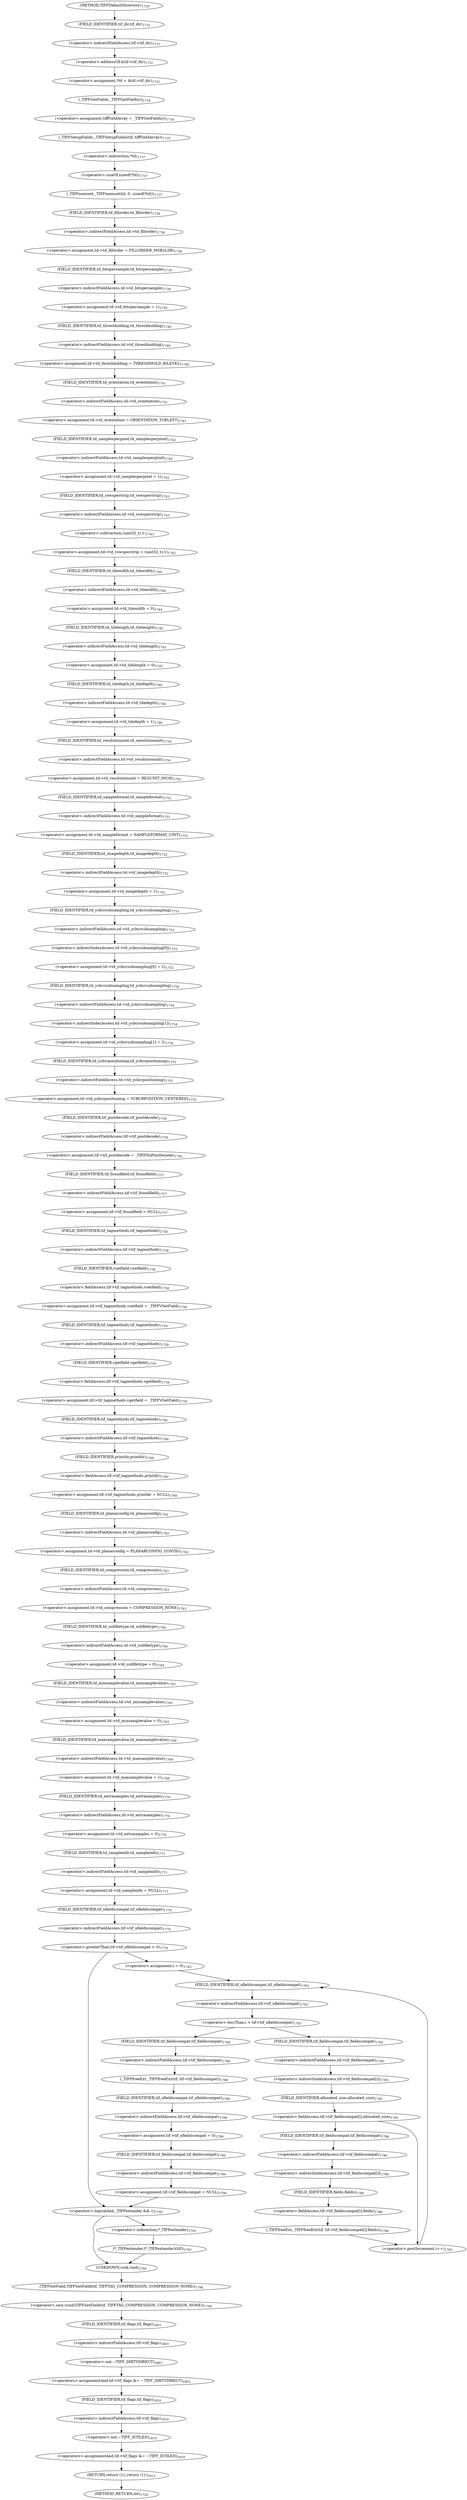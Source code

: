 digraph "TIFFDefaultDirectory" {  
"43731" [label = <(&lt;operator&gt;.assignment,*td = &amp;tif-&gt;tif_dir)<SUB>1731</SUB>> ]
"43738" [label = <(&lt;operator&gt;.assignment,tiffFieldArray = _TIFFGetFields())<SUB>1734</SUB>> ]
"43741" [label = <(_TIFFSetupFields,_TIFFSetupFields(tif, tiffFieldArray))<SUB>1735</SUB>> ]
"43744" [label = <(_TIFFmemset,_TIFFmemset(td, 0, sizeof(*td)))<SUB>1737</SUB>> ]
"43750" [label = <(&lt;operator&gt;.assignment,td-&gt;td_fillorder = FILLORDER_MSB2LSB)<SUB>1738</SUB>> ]
"43755" [label = <(&lt;operator&gt;.assignment,td-&gt;td_bitspersample = 1)<SUB>1739</SUB>> ]
"43760" [label = <(&lt;operator&gt;.assignment,td-&gt;td_threshholding = THRESHHOLD_BILEVEL)<SUB>1740</SUB>> ]
"43765" [label = <(&lt;operator&gt;.assignment,td-&gt;td_orientation = ORIENTATION_TOPLEFT)<SUB>1741</SUB>> ]
"43770" [label = <(&lt;operator&gt;.assignment,td-&gt;td_samplesperpixel = 1)<SUB>1742</SUB>> ]
"43775" [label = <(&lt;operator&gt;.assignment,td-&gt;td_rowsperstrip = (uint32_t)-1)<SUB>1743</SUB>> ]
"43782" [label = <(&lt;operator&gt;.assignment,td-&gt;td_tilewidth = 0)<SUB>1744</SUB>> ]
"43787" [label = <(&lt;operator&gt;.assignment,td-&gt;td_tilelength = 0)<SUB>1745</SUB>> ]
"43792" [label = <(&lt;operator&gt;.assignment,td-&gt;td_tiledepth = 1)<SUB>1746</SUB>> ]
"43797" [label = <(&lt;operator&gt;.assignment,td-&gt;td_resolutionunit = RESUNIT_INCH)<SUB>1750</SUB>> ]
"43802" [label = <(&lt;operator&gt;.assignment,td-&gt;td_sampleformat = SAMPLEFORMAT_UINT)<SUB>1751</SUB>> ]
"43807" [label = <(&lt;operator&gt;.assignment,td-&gt;td_imagedepth = 1)<SUB>1752</SUB>> ]
"43812" [label = <(&lt;operator&gt;.assignment,td-&gt;td_ycbcrsubsampling[0] = 2)<SUB>1753</SUB>> ]
"43819" [label = <(&lt;operator&gt;.assignment,td-&gt;td_ycbcrsubsampling[1] = 2)<SUB>1754</SUB>> ]
"43826" [label = <(&lt;operator&gt;.assignment,td-&gt;td_ycbcrpositioning = YCBCRPOSITION_CENTERED)<SUB>1755</SUB>> ]
"43831" [label = <(&lt;operator&gt;.assignment,tif-&gt;tif_postdecode = _TIFFNoPostDecode)<SUB>1756</SUB>> ]
"43836" [label = <(&lt;operator&gt;.assignment,tif-&gt;tif_foundfield = NULL)<SUB>1757</SUB>> ]
"43841" [label = <(&lt;operator&gt;.assignment,tif-&gt;tif_tagmethods.vsetfield = _TIFFVSetField)<SUB>1758</SUB>> ]
"43848" [label = <(&lt;operator&gt;.assignment,tif-&gt;tif_tagmethods.vgetfield = _TIFFVGetField)<SUB>1759</SUB>> ]
"43855" [label = <(&lt;operator&gt;.assignment,tif-&gt;tif_tagmethods.printdir = NULL)<SUB>1760</SUB>> ]
"43862" [label = <(&lt;operator&gt;.assignment,td-&gt;td_planarconfig = PLANARCONFIG_CONTIG)<SUB>1762</SUB>> ]
"43867" [label = <(&lt;operator&gt;.assignment,td-&gt;td_compression = COMPRESSION_NONE)<SUB>1763</SUB>> ]
"43872" [label = <(&lt;operator&gt;.assignment,td-&gt;td_subfiletype = 0)<SUB>1764</SUB>> ]
"43877" [label = <(&lt;operator&gt;.assignment,td-&gt;td_minsamplevalue = 0)<SUB>1765</SUB>> ]
"43882" [label = <(&lt;operator&gt;.assignment,td-&gt;td_maxsamplevalue = 1)<SUB>1769</SUB>> ]
"43887" [label = <(&lt;operator&gt;.assignment,td-&gt;td_extrasamples = 0)<SUB>1770</SUB>> ]
"43892" [label = <(&lt;operator&gt;.assignment,td-&gt;td_sampleinfo = NULL)<SUB>1771</SUB>> ]
"43960" [label = <(&lt;operator&gt;.cast,(void)TIFFSetField(tif, TIFFTAG_COMPRESSION, COMPRESSION_NONE))<SUB>1794</SUB>> ]
"43966" [label = <(&lt;operators&gt;.assignmentAnd,tif-&gt;tif_flags &amp;= ~TIFF_DIRTYDIRECT)<SUB>1803</SUB>> ]
"43972" [label = <(&lt;operators&gt;.assignmentAnd,tif-&gt;tif_flags &amp;= ~TIFF_ISTILED)<SUB>1810</SUB>> ]
"43978" [label = <(RETURN,return (1);,return (1);)<SUB>1812</SUB>> ]
"43733" [label = <(&lt;operator&gt;.addressOf,&amp;tif-&gt;tif_dir)<SUB>1731</SUB>> ]
"43740" [label = <(_TIFFGetFields,_TIFFGetFields())<SUB>1734</SUB>> ]
"43747" [label = <(&lt;operator&gt;.sizeOf,sizeof(*td))<SUB>1737</SUB>> ]
"43751" [label = <(&lt;operator&gt;.indirectFieldAccess,td-&gt;td_fillorder)<SUB>1738</SUB>> ]
"43756" [label = <(&lt;operator&gt;.indirectFieldAccess,td-&gt;td_bitspersample)<SUB>1739</SUB>> ]
"43761" [label = <(&lt;operator&gt;.indirectFieldAccess,td-&gt;td_threshholding)<SUB>1740</SUB>> ]
"43766" [label = <(&lt;operator&gt;.indirectFieldAccess,td-&gt;td_orientation)<SUB>1741</SUB>> ]
"43771" [label = <(&lt;operator&gt;.indirectFieldAccess,td-&gt;td_samplesperpixel)<SUB>1742</SUB>> ]
"43776" [label = <(&lt;operator&gt;.indirectFieldAccess,td-&gt;td_rowsperstrip)<SUB>1743</SUB>> ]
"43779" [label = <(&lt;operator&gt;.subtraction,(uint32_t)-1)<SUB>1743</SUB>> ]
"43783" [label = <(&lt;operator&gt;.indirectFieldAccess,td-&gt;td_tilewidth)<SUB>1744</SUB>> ]
"43788" [label = <(&lt;operator&gt;.indirectFieldAccess,td-&gt;td_tilelength)<SUB>1745</SUB>> ]
"43793" [label = <(&lt;operator&gt;.indirectFieldAccess,td-&gt;td_tiledepth)<SUB>1746</SUB>> ]
"43798" [label = <(&lt;operator&gt;.indirectFieldAccess,td-&gt;td_resolutionunit)<SUB>1750</SUB>> ]
"43803" [label = <(&lt;operator&gt;.indirectFieldAccess,td-&gt;td_sampleformat)<SUB>1751</SUB>> ]
"43808" [label = <(&lt;operator&gt;.indirectFieldAccess,td-&gt;td_imagedepth)<SUB>1752</SUB>> ]
"43813" [label = <(&lt;operator&gt;.indirectIndexAccess,td-&gt;td_ycbcrsubsampling[0])<SUB>1753</SUB>> ]
"43820" [label = <(&lt;operator&gt;.indirectIndexAccess,td-&gt;td_ycbcrsubsampling[1])<SUB>1754</SUB>> ]
"43827" [label = <(&lt;operator&gt;.indirectFieldAccess,td-&gt;td_ycbcrpositioning)<SUB>1755</SUB>> ]
"43832" [label = <(&lt;operator&gt;.indirectFieldAccess,tif-&gt;tif_postdecode)<SUB>1756</SUB>> ]
"43837" [label = <(&lt;operator&gt;.indirectFieldAccess,tif-&gt;tif_foundfield)<SUB>1757</SUB>> ]
"43842" [label = <(&lt;operator&gt;.fieldAccess,tif-&gt;tif_tagmethods.vsetfield)<SUB>1758</SUB>> ]
"43849" [label = <(&lt;operator&gt;.fieldAccess,tif-&gt;tif_tagmethods.vgetfield)<SUB>1759</SUB>> ]
"43856" [label = <(&lt;operator&gt;.fieldAccess,tif-&gt;tif_tagmethods.printdir)<SUB>1760</SUB>> ]
"43863" [label = <(&lt;operator&gt;.indirectFieldAccess,td-&gt;td_planarconfig)<SUB>1762</SUB>> ]
"43868" [label = <(&lt;operator&gt;.indirectFieldAccess,td-&gt;td_compression)<SUB>1763</SUB>> ]
"43873" [label = <(&lt;operator&gt;.indirectFieldAccess,td-&gt;td_subfiletype)<SUB>1764</SUB>> ]
"43878" [label = <(&lt;operator&gt;.indirectFieldAccess,td-&gt;td_minsamplevalue)<SUB>1765</SUB>> ]
"43883" [label = <(&lt;operator&gt;.indirectFieldAccess,td-&gt;td_maxsamplevalue)<SUB>1769</SUB>> ]
"43888" [label = <(&lt;operator&gt;.indirectFieldAccess,td-&gt;td_extrasamples)<SUB>1770</SUB>> ]
"43893" [label = <(&lt;operator&gt;.indirectFieldAccess,td-&gt;td_sampleinfo)<SUB>1771</SUB>> ]
"43898" [label = <(&lt;operator&gt;.greaterThan,tif-&gt;tif_nfieldscompat &gt; 0)<SUB>1779</SUB>> ]
"43952" [label = <(&lt;operator&gt;.logicalAnd,_TIFFextender &amp;&amp; 1)<SUB>1792</SUB>> ]
"43961" [label = <(UNKNOWN,void,void)<SUB>1794</SUB>> ]
"43962" [label = <(TIFFSetField,TIFFSetField(tif, TIFFTAG_COMPRESSION, COMPRESSION_NONE))<SUB>1794</SUB>> ]
"43967" [label = <(&lt;operator&gt;.indirectFieldAccess,tif-&gt;tif_flags)<SUB>1803</SUB>> ]
"43970" [label = <(&lt;operator&gt;.not,~TIFF_DIRTYDIRECT)<SUB>1803</SUB>> ]
"43973" [label = <(&lt;operator&gt;.indirectFieldAccess,tif-&gt;tif_flags)<SUB>1810</SUB>> ]
"43976" [label = <(&lt;operator&gt;.not,~TIFF_ISTILED)<SUB>1810</SUB>> ]
"43734" [label = <(&lt;operator&gt;.indirectFieldAccess,tif-&gt;tif_dir)<SUB>1731</SUB>> ]
"43748" [label = <(&lt;operator&gt;.indirection,*td)<SUB>1737</SUB>> ]
"43753" [label = <(FIELD_IDENTIFIER,td_fillorder,td_fillorder)<SUB>1738</SUB>> ]
"43758" [label = <(FIELD_IDENTIFIER,td_bitspersample,td_bitspersample)<SUB>1739</SUB>> ]
"43763" [label = <(FIELD_IDENTIFIER,td_threshholding,td_threshholding)<SUB>1740</SUB>> ]
"43768" [label = <(FIELD_IDENTIFIER,td_orientation,td_orientation)<SUB>1741</SUB>> ]
"43773" [label = <(FIELD_IDENTIFIER,td_samplesperpixel,td_samplesperpixel)<SUB>1742</SUB>> ]
"43778" [label = <(FIELD_IDENTIFIER,td_rowsperstrip,td_rowsperstrip)<SUB>1743</SUB>> ]
"43785" [label = <(FIELD_IDENTIFIER,td_tilewidth,td_tilewidth)<SUB>1744</SUB>> ]
"43790" [label = <(FIELD_IDENTIFIER,td_tilelength,td_tilelength)<SUB>1745</SUB>> ]
"43795" [label = <(FIELD_IDENTIFIER,td_tiledepth,td_tiledepth)<SUB>1746</SUB>> ]
"43800" [label = <(FIELD_IDENTIFIER,td_resolutionunit,td_resolutionunit)<SUB>1750</SUB>> ]
"43805" [label = <(FIELD_IDENTIFIER,td_sampleformat,td_sampleformat)<SUB>1751</SUB>> ]
"43810" [label = <(FIELD_IDENTIFIER,td_imagedepth,td_imagedepth)<SUB>1752</SUB>> ]
"43814" [label = <(&lt;operator&gt;.indirectFieldAccess,td-&gt;td_ycbcrsubsampling)<SUB>1753</SUB>> ]
"43821" [label = <(&lt;operator&gt;.indirectFieldAccess,td-&gt;td_ycbcrsubsampling)<SUB>1754</SUB>> ]
"43829" [label = <(FIELD_IDENTIFIER,td_ycbcrpositioning,td_ycbcrpositioning)<SUB>1755</SUB>> ]
"43834" [label = <(FIELD_IDENTIFIER,tif_postdecode,tif_postdecode)<SUB>1756</SUB>> ]
"43839" [label = <(FIELD_IDENTIFIER,tif_foundfield,tif_foundfield)<SUB>1757</SUB>> ]
"43843" [label = <(&lt;operator&gt;.indirectFieldAccess,tif-&gt;tif_tagmethods)<SUB>1758</SUB>> ]
"43846" [label = <(FIELD_IDENTIFIER,vsetfield,vsetfield)<SUB>1758</SUB>> ]
"43850" [label = <(&lt;operator&gt;.indirectFieldAccess,tif-&gt;tif_tagmethods)<SUB>1759</SUB>> ]
"43853" [label = <(FIELD_IDENTIFIER,vgetfield,vgetfield)<SUB>1759</SUB>> ]
"43857" [label = <(&lt;operator&gt;.indirectFieldAccess,tif-&gt;tif_tagmethods)<SUB>1760</SUB>> ]
"43860" [label = <(FIELD_IDENTIFIER,printdir,printdir)<SUB>1760</SUB>> ]
"43865" [label = <(FIELD_IDENTIFIER,td_planarconfig,td_planarconfig)<SUB>1762</SUB>> ]
"43870" [label = <(FIELD_IDENTIFIER,td_compression,td_compression)<SUB>1763</SUB>> ]
"43875" [label = <(FIELD_IDENTIFIER,td_subfiletype,td_subfiletype)<SUB>1764</SUB>> ]
"43880" [label = <(FIELD_IDENTIFIER,td_minsamplevalue,td_minsamplevalue)<SUB>1765</SUB>> ]
"43885" [label = <(FIELD_IDENTIFIER,td_maxsamplevalue,td_maxsamplevalue)<SUB>1769</SUB>> ]
"43890" [label = <(FIELD_IDENTIFIER,td_extrasamples,td_extrasamples)<SUB>1770</SUB>> ]
"43895" [label = <(FIELD_IDENTIFIER,td_sampleinfo,td_sampleinfo)<SUB>1771</SUB>> ]
"43899" [label = <(&lt;operator&gt;.indirectFieldAccess,tif-&gt;tif_nfieldscompat)<SUB>1779</SUB>> ]
"43936" [label = <(_TIFFfreeExt,_TIFFfreeExt(tif, tif-&gt;tif_fieldscompat))<SUB>1788</SUB>> ]
"43941" [label = <(&lt;operator&gt;.assignment,tif-&gt;tif_nfieldscompat = 0)<SUB>1789</SUB>> ]
"43946" [label = <(&lt;operator&gt;.assignment,tif-&gt;tif_fieldscompat = NULL)<SUB>1790</SUB>> ]
"43956" [label = <(*_TIFFextender,(*_TIFFextender)(tif))<SUB>1793</SUB>> ]
"43969" [label = <(FIELD_IDENTIFIER,tif_flags,tif_flags)<SUB>1803</SUB>> ]
"43975" [label = <(FIELD_IDENTIFIER,tif_flags,tif_flags)<SUB>1810</SUB>> ]
"43736" [label = <(FIELD_IDENTIFIER,tif_dir,tif_dir)<SUB>1731</SUB>> ]
"43816" [label = <(FIELD_IDENTIFIER,td_ycbcrsubsampling,td_ycbcrsubsampling)<SUB>1753</SUB>> ]
"43823" [label = <(FIELD_IDENTIFIER,td_ycbcrsubsampling,td_ycbcrsubsampling)<SUB>1754</SUB>> ]
"43845" [label = <(FIELD_IDENTIFIER,tif_tagmethods,tif_tagmethods)<SUB>1758</SUB>> ]
"43852" [label = <(FIELD_IDENTIFIER,tif_tagmethods,tif_tagmethods)<SUB>1759</SUB>> ]
"43859" [label = <(FIELD_IDENTIFIER,tif_tagmethods,tif_tagmethods)<SUB>1760</SUB>> ]
"43901" [label = <(FIELD_IDENTIFIER,tif_nfieldscompat,tif_nfieldscompat)<SUB>1779</SUB>> ]
"43910" [label = <(&lt;operator&gt;.lessThan,i &lt; tif-&gt;tif_nfieldscompat)<SUB>1783</SUB>> ]
"43915" [label = <(&lt;operator&gt;.postIncrement,i++)<SUB>1783</SUB>> ]
"43938" [label = <(&lt;operator&gt;.indirectFieldAccess,tif-&gt;tif_fieldscompat)<SUB>1788</SUB>> ]
"43942" [label = <(&lt;operator&gt;.indirectFieldAccess,tif-&gt;tif_nfieldscompat)<SUB>1789</SUB>> ]
"43947" [label = <(&lt;operator&gt;.indirectFieldAccess,tif-&gt;tif_fieldscompat)<SUB>1790</SUB>> ]
"43957" [label = <(&lt;operator&gt;.indirection,*_TIFFextender)<SUB>1793</SUB>> ]
"43907" [label = <(&lt;operator&gt;.assignment,i = 0)<SUB>1783</SUB>> ]
"43912" [label = <(&lt;operator&gt;.indirectFieldAccess,tif-&gt;tif_nfieldscompat)<SUB>1783</SUB>> ]
"43940" [label = <(FIELD_IDENTIFIER,tif_fieldscompat,tif_fieldscompat)<SUB>1788</SUB>> ]
"43944" [label = <(FIELD_IDENTIFIER,tif_nfieldscompat,tif_nfieldscompat)<SUB>1789</SUB>> ]
"43949" [label = <(FIELD_IDENTIFIER,tif_fieldscompat,tif_fieldscompat)<SUB>1790</SUB>> ]
"43914" [label = <(FIELD_IDENTIFIER,tif_nfieldscompat,tif_nfieldscompat)<SUB>1783</SUB>> ]
"43919" [label = <(&lt;operator&gt;.fieldAccess,tif-&gt;tif_fieldscompat[i].allocated_size)<SUB>1785</SUB>> ]
"43920" [label = <(&lt;operator&gt;.indirectIndexAccess,tif-&gt;tif_fieldscompat[i])<SUB>1785</SUB>> ]
"43925" [label = <(FIELD_IDENTIFIER,allocated_size,allocated_size)<SUB>1785</SUB>> ]
"43927" [label = <(_TIFFfreeExt,_TIFFfreeExt(tif, tif-&gt;tif_fieldscompat[i].fields))<SUB>1786</SUB>> ]
"43921" [label = <(&lt;operator&gt;.indirectFieldAccess,tif-&gt;tif_fieldscompat)<SUB>1785</SUB>> ]
"43929" [label = <(&lt;operator&gt;.fieldAccess,tif-&gt;tif_fieldscompat[i].fields)<SUB>1786</SUB>> ]
"43923" [label = <(FIELD_IDENTIFIER,tif_fieldscompat,tif_fieldscompat)<SUB>1785</SUB>> ]
"43930" [label = <(&lt;operator&gt;.indirectIndexAccess,tif-&gt;tif_fieldscompat[i])<SUB>1786</SUB>> ]
"43935" [label = <(FIELD_IDENTIFIER,fields,fields)<SUB>1786</SUB>> ]
"43931" [label = <(&lt;operator&gt;.indirectFieldAccess,tif-&gt;tif_fieldscompat)<SUB>1786</SUB>> ]
"43933" [label = <(FIELD_IDENTIFIER,tif_fieldscompat,tif_fieldscompat)<SUB>1786</SUB>> ]
"43727" [label = <(METHOD,TIFFDefaultDirectory)<SUB>1729</SUB>> ]
"43980" [label = <(METHOD_RETURN,int)<SUB>1729</SUB>> ]
  "43731" -> "43740" 
  "43738" -> "43741" 
  "43741" -> "43748" 
  "43744" -> "43753" 
  "43750" -> "43758" 
  "43755" -> "43763" 
  "43760" -> "43768" 
  "43765" -> "43773" 
  "43770" -> "43778" 
  "43775" -> "43785" 
  "43782" -> "43790" 
  "43787" -> "43795" 
  "43792" -> "43800" 
  "43797" -> "43805" 
  "43802" -> "43810" 
  "43807" -> "43816" 
  "43812" -> "43823" 
  "43819" -> "43829" 
  "43826" -> "43834" 
  "43831" -> "43839" 
  "43836" -> "43845" 
  "43841" -> "43852" 
  "43848" -> "43859" 
  "43855" -> "43865" 
  "43862" -> "43870" 
  "43867" -> "43875" 
  "43872" -> "43880" 
  "43877" -> "43885" 
  "43882" -> "43890" 
  "43887" -> "43895" 
  "43892" -> "43901" 
  "43960" -> "43969" 
  "43966" -> "43975" 
  "43972" -> "43978" 
  "43978" -> "43980" 
  "43733" -> "43731" 
  "43740" -> "43738" 
  "43747" -> "43744" 
  "43751" -> "43750" 
  "43756" -> "43755" 
  "43761" -> "43760" 
  "43766" -> "43765" 
  "43771" -> "43770" 
  "43776" -> "43779" 
  "43779" -> "43775" 
  "43783" -> "43782" 
  "43788" -> "43787" 
  "43793" -> "43792" 
  "43798" -> "43797" 
  "43803" -> "43802" 
  "43808" -> "43807" 
  "43813" -> "43812" 
  "43820" -> "43819" 
  "43827" -> "43826" 
  "43832" -> "43831" 
  "43837" -> "43836" 
  "43842" -> "43841" 
  "43849" -> "43848" 
  "43856" -> "43855" 
  "43863" -> "43862" 
  "43868" -> "43867" 
  "43873" -> "43872" 
  "43878" -> "43877" 
  "43883" -> "43882" 
  "43888" -> "43887" 
  "43893" -> "43892" 
  "43898" -> "43907" 
  "43898" -> "43952" 
  "43952" -> "43961" 
  "43952" -> "43957" 
  "43961" -> "43962" 
  "43962" -> "43960" 
  "43967" -> "43970" 
  "43970" -> "43966" 
  "43973" -> "43976" 
  "43976" -> "43972" 
  "43734" -> "43733" 
  "43748" -> "43747" 
  "43753" -> "43751" 
  "43758" -> "43756" 
  "43763" -> "43761" 
  "43768" -> "43766" 
  "43773" -> "43771" 
  "43778" -> "43776" 
  "43785" -> "43783" 
  "43790" -> "43788" 
  "43795" -> "43793" 
  "43800" -> "43798" 
  "43805" -> "43803" 
  "43810" -> "43808" 
  "43814" -> "43813" 
  "43821" -> "43820" 
  "43829" -> "43827" 
  "43834" -> "43832" 
  "43839" -> "43837" 
  "43843" -> "43846" 
  "43846" -> "43842" 
  "43850" -> "43853" 
  "43853" -> "43849" 
  "43857" -> "43860" 
  "43860" -> "43856" 
  "43865" -> "43863" 
  "43870" -> "43868" 
  "43875" -> "43873" 
  "43880" -> "43878" 
  "43885" -> "43883" 
  "43890" -> "43888" 
  "43895" -> "43893" 
  "43899" -> "43898" 
  "43936" -> "43944" 
  "43941" -> "43949" 
  "43946" -> "43952" 
  "43956" -> "43961" 
  "43969" -> "43967" 
  "43975" -> "43973" 
  "43736" -> "43734" 
  "43816" -> "43814" 
  "43823" -> "43821" 
  "43845" -> "43843" 
  "43852" -> "43850" 
  "43859" -> "43857" 
  "43901" -> "43899" 
  "43910" -> "43923" 
  "43910" -> "43940" 
  "43915" -> "43914" 
  "43938" -> "43936" 
  "43942" -> "43941" 
  "43947" -> "43946" 
  "43957" -> "43956" 
  "43907" -> "43914" 
  "43912" -> "43910" 
  "43940" -> "43938" 
  "43944" -> "43942" 
  "43949" -> "43947" 
  "43914" -> "43912" 
  "43919" -> "43933" 
  "43919" -> "43915" 
  "43920" -> "43925" 
  "43925" -> "43919" 
  "43927" -> "43915" 
  "43921" -> "43920" 
  "43929" -> "43927" 
  "43923" -> "43921" 
  "43930" -> "43935" 
  "43935" -> "43929" 
  "43931" -> "43930" 
  "43933" -> "43931" 
  "43727" -> "43736" 
}
